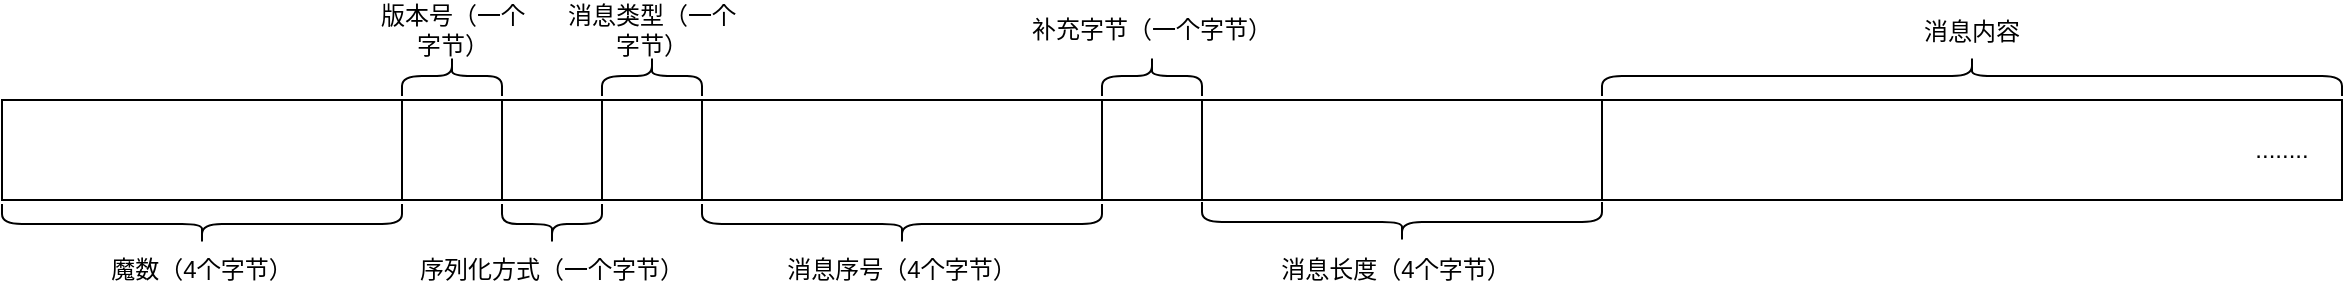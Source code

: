 <mxfile version="22.1.18" type="google">
  <diagram name="第 1 页" id="xPzxQJyAndWCaLitSMJO">
    <mxGraphModel grid="1" page="1" gridSize="10" guides="1" tooltips="1" connect="1" arrows="1" fold="1" pageScale="1" pageWidth="827" pageHeight="1169" math="0" shadow="0">
      <root>
        <mxCell id="0" />
        <mxCell id="1" parent="0" />
        <mxCell id="18jjkc7bL3YimoNRhTDe-1" value="" style="rounded=0;whiteSpace=wrap;html=1;" vertex="1" parent="1">
          <mxGeometry x="60" y="240" width="200" height="50" as="geometry" />
        </mxCell>
        <mxCell id="18jjkc7bL3YimoNRhTDe-2" value="" style="shape=curlyBracket;whiteSpace=wrap;html=1;rounded=1;flipH=1;labelPosition=right;verticalLabelPosition=middle;align=left;verticalAlign=middle;rotation=90;" vertex="1" parent="1">
          <mxGeometry x="150" y="202" width="20" height="200" as="geometry" />
        </mxCell>
        <mxCell id="18jjkc7bL3YimoNRhTDe-3" value="" style="rounded=0;whiteSpace=wrap;html=1;" vertex="1" parent="1">
          <mxGeometry x="260" y="240" width="50" height="50" as="geometry" />
        </mxCell>
        <mxCell id="18jjkc7bL3YimoNRhTDe-5" value="" style="rounded=0;whiteSpace=wrap;html=1;" vertex="1" parent="1">
          <mxGeometry x="310" y="240" width="50" height="50" as="geometry" />
        </mxCell>
        <mxCell id="18jjkc7bL3YimoNRhTDe-6" value="" style="rounded=0;whiteSpace=wrap;html=1;" vertex="1" parent="1">
          <mxGeometry x="360" y="240" width="50" height="50" as="geometry" />
        </mxCell>
        <mxCell id="18jjkc7bL3YimoNRhTDe-7" value="" style="rounded=0;whiteSpace=wrap;html=1;" vertex="1" parent="1">
          <mxGeometry x="410" y="240" width="200" height="50" as="geometry" />
        </mxCell>
        <mxCell id="18jjkc7bL3YimoNRhTDe-8" value="" style="rounded=0;whiteSpace=wrap;html=1;" vertex="1" parent="1">
          <mxGeometry x="610" y="240" width="50" height="50" as="geometry" />
        </mxCell>
        <mxCell id="18jjkc7bL3YimoNRhTDe-9" value="" style="rounded=0;whiteSpace=wrap;html=1;" vertex="1" parent="1">
          <mxGeometry x="660" y="240" width="200" height="50" as="geometry" />
        </mxCell>
        <mxCell id="18jjkc7bL3YimoNRhTDe-10" value="" style="shape=curlyBracket;whiteSpace=wrap;html=1;rounded=1;flipH=1;labelPosition=right;verticalLabelPosition=middle;align=left;verticalAlign=middle;rotation=90;" vertex="1" parent="1">
          <mxGeometry x="500" y="202" width="20" height="200" as="geometry" />
        </mxCell>
        <mxCell id="18jjkc7bL3YimoNRhTDe-11" value="" style="shape=curlyBracket;whiteSpace=wrap;html=1;rounded=1;flipH=1;labelPosition=right;verticalLabelPosition=middle;align=left;verticalAlign=middle;rotation=90;" vertex="1" parent="1">
          <mxGeometry x="750" y="201" width="20" height="200" as="geometry" />
        </mxCell>
        <mxCell id="18jjkc7bL3YimoNRhTDe-12" value="" style="shape=curlyBracket;whiteSpace=wrap;html=1;rounded=1;flipH=1;labelPosition=right;verticalLabelPosition=middle;align=left;verticalAlign=middle;rotation=90;direction=west;" vertex="1" parent="1">
          <mxGeometry x="625" y="203" width="20" height="50" as="geometry" />
        </mxCell>
        <mxCell id="18jjkc7bL3YimoNRhTDe-13" value="" style="shape=curlyBracket;whiteSpace=wrap;html=1;rounded=1;flipH=1;labelPosition=right;verticalLabelPosition=middle;align=left;verticalAlign=middle;rotation=90;direction=west;" vertex="1" parent="1">
          <mxGeometry x="275" y="203" width="20" height="50" as="geometry" />
        </mxCell>
        <mxCell id="18jjkc7bL3YimoNRhTDe-14" value="" style="shape=curlyBracket;whiteSpace=wrap;html=1;rounded=1;flipH=1;labelPosition=right;verticalLabelPosition=middle;align=left;verticalAlign=middle;rotation=90;direction=west;" vertex="1" parent="1">
          <mxGeometry x="375" y="203" width="20" height="50" as="geometry" />
        </mxCell>
        <mxCell id="18jjkc7bL3YimoNRhTDe-15" value="" style="shape=curlyBracket;whiteSpace=wrap;html=1;rounded=1;flipH=1;labelPosition=right;verticalLabelPosition=middle;align=left;verticalAlign=middle;rotation=90;direction=east;" vertex="1" parent="1">
          <mxGeometry x="325" y="277" width="20" height="50" as="geometry" />
        </mxCell>
        <mxCell id="18jjkc7bL3YimoNRhTDe-17" value="魔数（4个字节）" style="text;strokeColor=none;align=center;fillColor=none;html=1;verticalAlign=middle;whiteSpace=wrap;rounded=0;" vertex="1" parent="1">
          <mxGeometry x="110" y="310" width="100" height="30" as="geometry" />
        </mxCell>
        <mxCell id="18jjkc7bL3YimoNRhTDe-18" value="版本号（一个字节）" style="text;strokeColor=none;align=center;fillColor=none;html=1;verticalAlign=middle;whiteSpace=wrap;rounded=0;" vertex="1" parent="1">
          <mxGeometry x="242.5" y="190" width="85" height="30" as="geometry" />
        </mxCell>
        <mxCell id="18jjkc7bL3YimoNRhTDe-19" value="序列化方式（一个字节）" style="text;strokeColor=none;align=center;fillColor=none;html=1;verticalAlign=middle;whiteSpace=wrap;rounded=0;" vertex="1" parent="1">
          <mxGeometry x="265" y="310" width="140" height="30" as="geometry" />
        </mxCell>
        <mxCell id="18jjkc7bL3YimoNRhTDe-20" value="消息类型（一个字节）" style="text;strokeColor=none;align=center;fillColor=none;html=1;verticalAlign=middle;whiteSpace=wrap;rounded=0;" vertex="1" parent="1">
          <mxGeometry x="341.25" y="190" width="87.5" height="30" as="geometry" />
        </mxCell>
        <mxCell id="18jjkc7bL3YimoNRhTDe-22" value="消息序号（4个字节）" style="text;strokeColor=none;align=center;fillColor=none;html=1;verticalAlign=middle;whiteSpace=wrap;rounded=0;" vertex="1" parent="1">
          <mxGeometry x="440" y="310" width="140" height="30" as="geometry" />
        </mxCell>
        <mxCell id="18jjkc7bL3YimoNRhTDe-23" value="消息长度（4个字节）" style="text;strokeColor=none;align=center;fillColor=none;html=1;verticalAlign=middle;whiteSpace=wrap;rounded=0;" vertex="1" parent="1">
          <mxGeometry x="687" y="310" width="140" height="30" as="geometry" />
        </mxCell>
        <mxCell id="18jjkc7bL3YimoNRhTDe-24" value="补充字节（一个字节）" style="text;strokeColor=none;align=center;fillColor=none;html=1;verticalAlign=middle;whiteSpace=wrap;rounded=0;" vertex="1" parent="1">
          <mxGeometry x="565" y="190" width="140" height="30" as="geometry" />
        </mxCell>
        <mxCell id="18jjkc7bL3YimoNRhTDe-25" value="" style="rounded=0;whiteSpace=wrap;html=1;" vertex="1" parent="1">
          <mxGeometry x="860" y="240" width="370" height="50" as="geometry" />
        </mxCell>
        <mxCell id="18jjkc7bL3YimoNRhTDe-26" value="" style="shape=curlyBracket;whiteSpace=wrap;html=1;rounded=1;flipH=1;labelPosition=right;verticalLabelPosition=middle;align=left;verticalAlign=middle;rotation=90;direction=west;" vertex="1" parent="1">
          <mxGeometry x="1035" y="43" width="20" height="370" as="geometry" />
        </mxCell>
        <mxCell id="18jjkc7bL3YimoNRhTDe-27" value="消息内容" style="text;strokeColor=none;align=center;fillColor=none;html=1;verticalAlign=middle;whiteSpace=wrap;rounded=0;" vertex="1" parent="1">
          <mxGeometry x="975" y="191" width="140" height="30" as="geometry" />
        </mxCell>
        <mxCell id="18jjkc7bL3YimoNRhTDe-28" value="........" style="text;strokeColor=none;align=center;fillColor=none;html=1;verticalAlign=middle;whiteSpace=wrap;rounded=0;" vertex="1" parent="1">
          <mxGeometry x="1170" y="250" width="60" height="30" as="geometry" />
        </mxCell>
      </root>
    </mxGraphModel>
  </diagram>
</mxfile>
